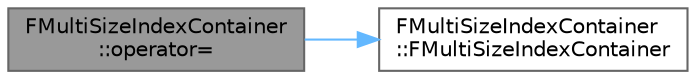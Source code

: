 digraph "FMultiSizeIndexContainer::operator="
{
 // INTERACTIVE_SVG=YES
 // LATEX_PDF_SIZE
  bgcolor="transparent";
  edge [fontname=Helvetica,fontsize=10,labelfontname=Helvetica,labelfontsize=10];
  node [fontname=Helvetica,fontsize=10,shape=box,height=0.2,width=0.4];
  rankdir="LR";
  Node1 [id="Node000001",label="FMultiSizeIndexContainer\l::operator=",height=0.2,width=0.4,color="gray40", fillcolor="grey60", style="filled", fontcolor="black",tooltip=" "];
  Node1 -> Node2 [id="edge1_Node000001_Node000002",color="steelblue1",style="solid",tooltip=" "];
  Node2 [id="Node000002",label="FMultiSizeIndexContainer\l::FMultiSizeIndexContainer",height=0.2,width=0.4,color="grey40", fillcolor="white", style="filled",URL="$d9/dad/classFMultiSizeIndexContainer.html#ae5a5f84f5d78f00b3c5d1dcbf42b7030",tooltip=" "];
}
